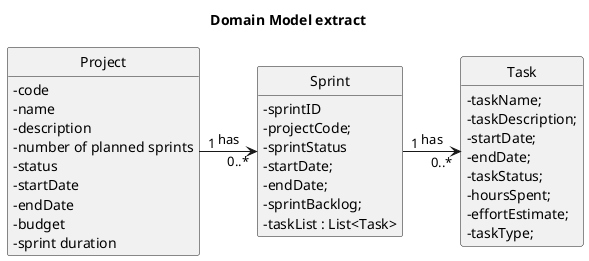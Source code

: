 @startuml
'https://plantuml.com/class-diagram
hide circle
skinparam classAttributeIconSize 0
hide methods

title Domain Model extract

class Project {
    -code
    -name
    -description
    -number of planned sprints
    -status
    -startDate
    -endDate
    -budget
    -sprint duration
}

class Sprint {
    -sprintID
    -sprintOrder; //(has a chronological reference to the Sprint Date of each Sprint)
    -projectCode;
    -sprintStatus
    -startDate;
    -endDate;
    -numberOfWeeks; //(is the default sprintDuration established in project..... for now ;)  )
     -sprintBacklog;
     -taskList : List<Task>
}

class Task{
    -taskName;
    -taskDescription;
    -startDate;
    -endDate;
    -taskStatus;
    -hoursSpent;
    -effortEstimate;
    -taskType;

}

Project "1" -right-> "0..*" Sprint: has
Sprint "1" -right-> "0..*" Task: has

@enduml